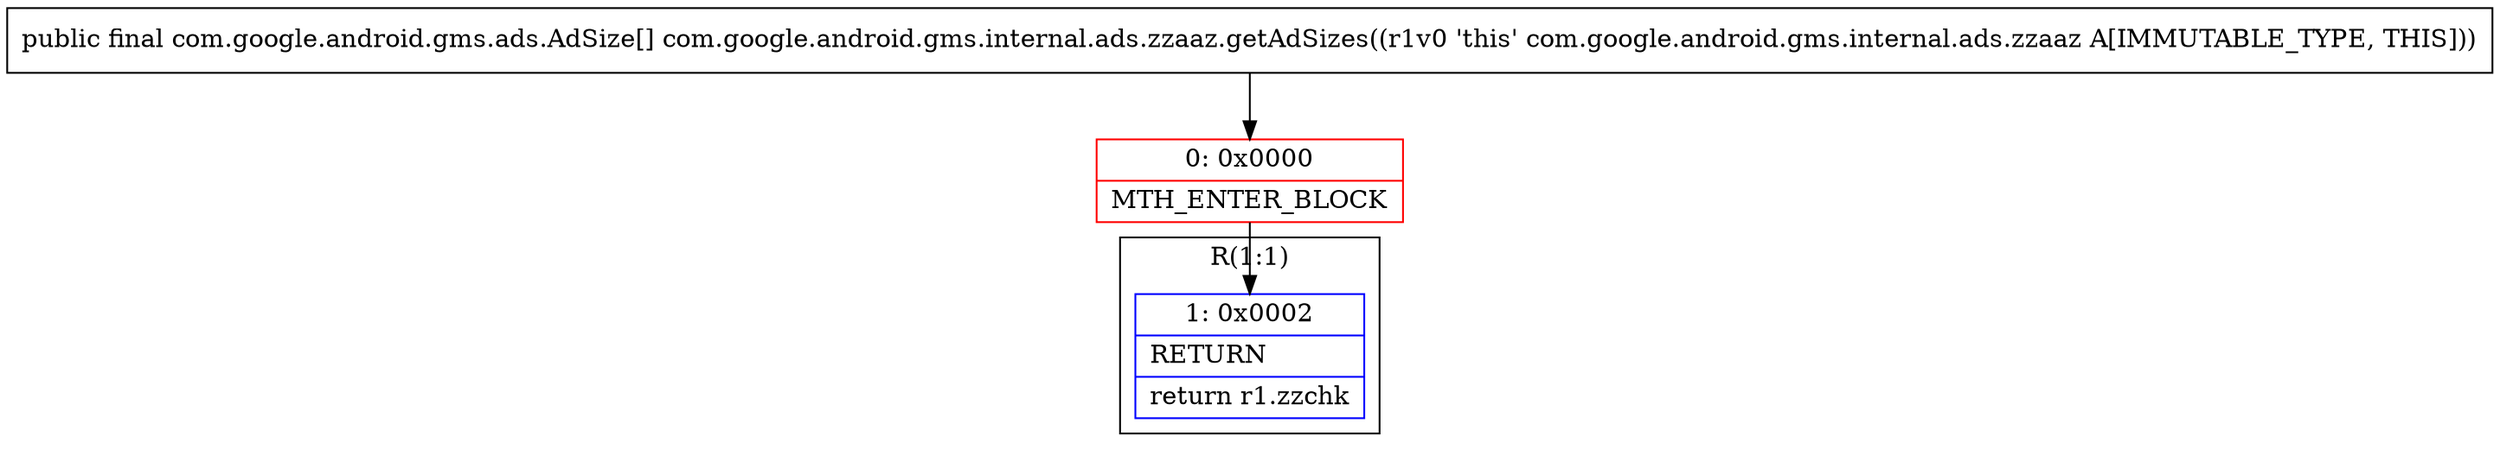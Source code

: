digraph "CFG forcom.google.android.gms.internal.ads.zzaaz.getAdSizes()[Lcom\/google\/android\/gms\/ads\/AdSize;" {
subgraph cluster_Region_725363556 {
label = "R(1:1)";
node [shape=record,color=blue];
Node_1 [shape=record,label="{1\:\ 0x0002|RETURN\l|return r1.zzchk\l}"];
}
Node_0 [shape=record,color=red,label="{0\:\ 0x0000|MTH_ENTER_BLOCK\l}"];
MethodNode[shape=record,label="{public final com.google.android.gms.ads.AdSize[] com.google.android.gms.internal.ads.zzaaz.getAdSizes((r1v0 'this' com.google.android.gms.internal.ads.zzaaz A[IMMUTABLE_TYPE, THIS])) }"];
MethodNode -> Node_0;
Node_0 -> Node_1;
}


